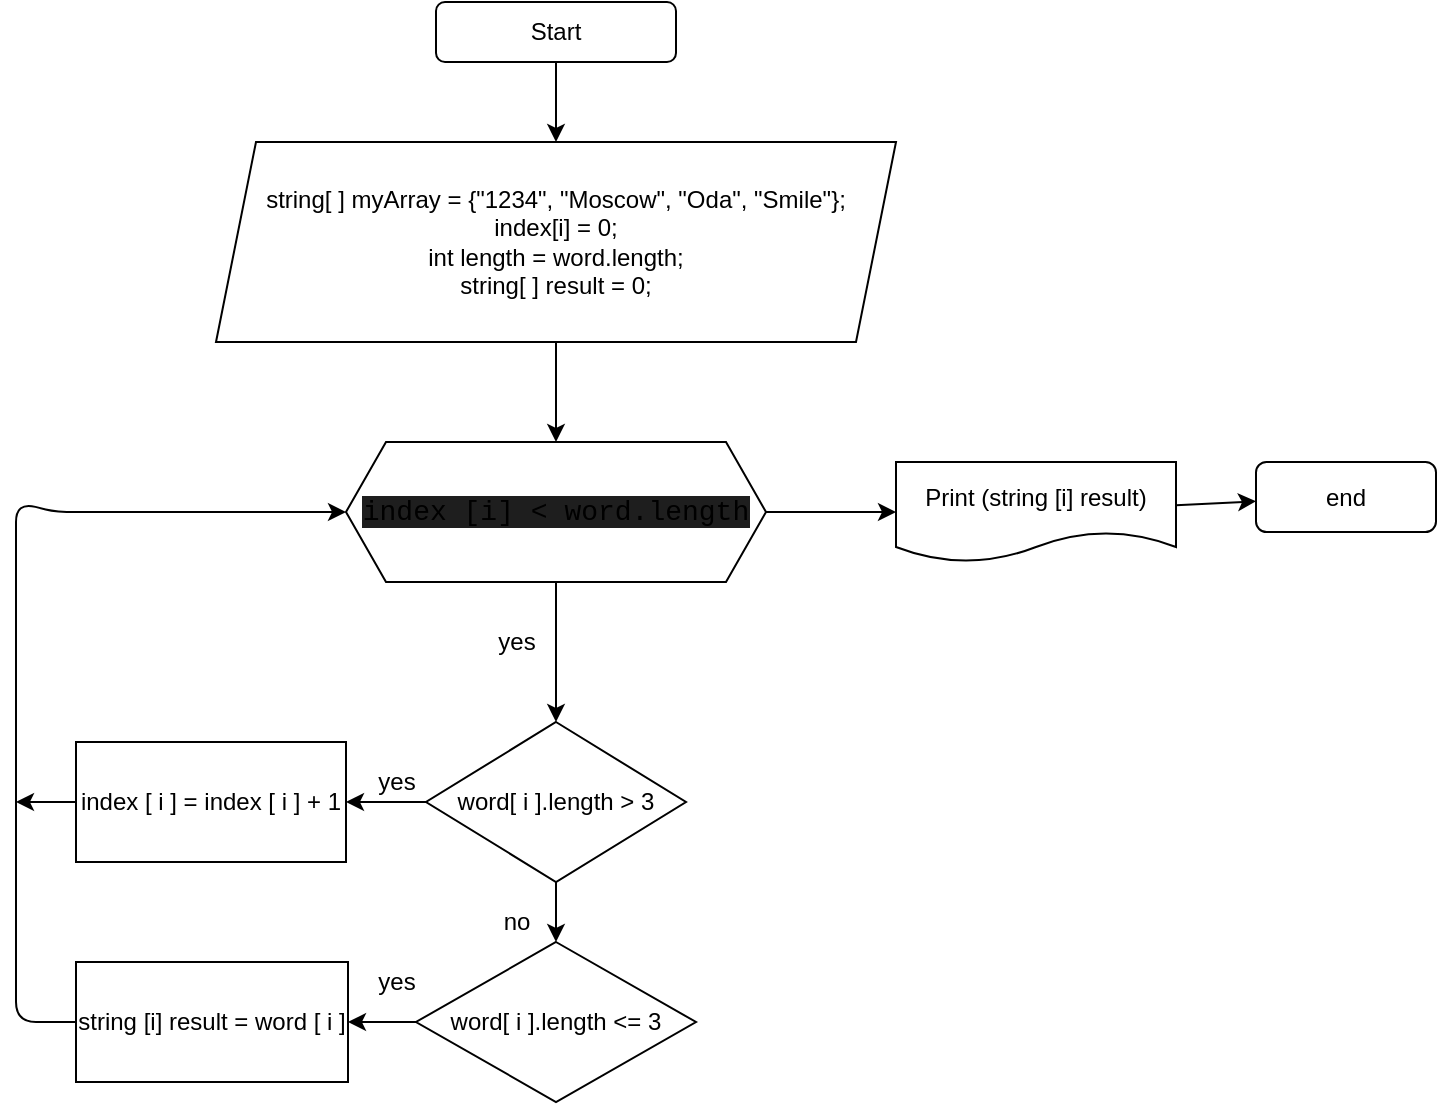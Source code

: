 <mxfile>
    <diagram id="8uHcilVIY4l3KLFmJI9Z" name="Страница 1">
        <mxGraphModel dx="549" dy="399" grid="1" gridSize="10" guides="1" tooltips="1" connect="1" arrows="1" fold="1" page="1" pageScale="1" pageWidth="827" pageHeight="1169" math="0" shadow="0">
            <root>
                <mxCell id="0"/>
                <mxCell id="1" parent="0"/>
                <mxCell id="11" value="" style="edgeStyle=none;html=1;" edge="1" parent="1" source="2" target="4">
                    <mxGeometry relative="1" as="geometry"/>
                </mxCell>
                <mxCell id="2" value="Start" style="rounded=1;whiteSpace=wrap;html=1;" parent="1" vertex="1">
                    <mxGeometry x="220" width="120" height="30" as="geometry"/>
                </mxCell>
                <mxCell id="12" value="" style="edgeStyle=none;html=1;" edge="1" parent="1" source="4">
                    <mxGeometry relative="1" as="geometry">
                        <mxPoint x="280" y="220" as="targetPoint"/>
                    </mxGeometry>
                </mxCell>
                <mxCell id="4" value="string[ ] myArray = {&quot;1234&quot;, &quot;Moscow&quot;, &quot;Oda&quot;, &quot;Smile&quot;};&lt;br&gt;index[i] = 0;&lt;br&gt;int length = word.length;&lt;br&gt;string[ ] result = 0;&lt;br&gt;" style="shape=parallelogram;perimeter=parallelogramPerimeter;whiteSpace=wrap;html=1;fixedSize=1;" parent="1" vertex="1">
                    <mxGeometry x="110" y="70" width="340" height="100" as="geometry"/>
                </mxCell>
                <mxCell id="29" value="" style="edgeStyle=none;html=1;" edge="1" parent="1" source="13" target="16">
                    <mxGeometry relative="1" as="geometry"/>
                </mxCell>
                <mxCell id="35" value="" style="edgeStyle=none;html=1;" edge="1" parent="1" source="13" target="33">
                    <mxGeometry relative="1" as="geometry"/>
                </mxCell>
                <mxCell id="13" value="word[ i ].length &amp;gt; 3" style="rhombus;whiteSpace=wrap;html=1;" vertex="1" parent="1">
                    <mxGeometry x="215" y="360" width="130" height="80" as="geometry"/>
                </mxCell>
                <mxCell id="40" value="" style="edgeStyle=none;html=1;" edge="1" parent="1" source="16">
                    <mxGeometry relative="1" as="geometry">
                        <mxPoint x="10" y="400" as="targetPoint"/>
                    </mxGeometry>
                </mxCell>
                <mxCell id="16" value="index [ i ] = index [ i ] + 1" style="rounded=0;whiteSpace=wrap;html=1;" vertex="1" parent="1">
                    <mxGeometry x="40" y="370" width="135" height="60" as="geometry"/>
                </mxCell>
                <mxCell id="38" style="edgeStyle=none;html=1;exitX=0;exitY=0.5;exitDx=0;exitDy=0;entryX=0;entryY=0.5;entryDx=0;entryDy=0;" edge="1" parent="1" source="19" target="23">
                    <mxGeometry relative="1" as="geometry">
                        <mxPoint x="170" y="250" as="targetPoint"/>
                        <Array as="points">
                            <mxPoint x="10" y="510"/>
                            <mxPoint x="10" y="250"/>
                            <mxPoint x="30" y="255"/>
                        </Array>
                    </mxGeometry>
                </mxCell>
                <mxCell id="19" value="string [i] result = word [ i ]" style="rounded=0;whiteSpace=wrap;html=1;" vertex="1" parent="1">
                    <mxGeometry x="40" y="480" width="136" height="60" as="geometry"/>
                </mxCell>
                <mxCell id="27" value="" style="edgeStyle=none;html=1;" edge="1" parent="1" source="23" target="13">
                    <mxGeometry relative="1" as="geometry"/>
                </mxCell>
                <mxCell id="44" value="" style="edgeStyle=none;html=1;" edge="1" parent="1" source="23" target="41">
                    <mxGeometry relative="1" as="geometry"/>
                </mxCell>
                <mxCell id="23" value="&lt;span style=&quot;font-family: &amp;#34;consolas&amp;#34; , &amp;#34;courier new&amp;#34; , monospace ; font-size: 14px ; background-color: rgb(30 , 30 , 30)&quot;&gt;index [i] &amp;lt; word.length&lt;/span&gt;" style="shape=hexagon;perimeter=hexagonPerimeter2;whiteSpace=wrap;html=1;fixedSize=1;" vertex="1" parent="1">
                    <mxGeometry x="175" y="220" width="210" height="70" as="geometry"/>
                </mxCell>
                <mxCell id="28" value="yes" style="text;html=1;align=center;verticalAlign=middle;resizable=0;points=[];autosize=1;strokeColor=none;fillColor=none;" vertex="1" parent="1">
                    <mxGeometry x="245" y="310" width="30" height="20" as="geometry"/>
                </mxCell>
                <mxCell id="30" value="yes" style="text;html=1;align=center;verticalAlign=middle;resizable=0;points=[];autosize=1;strokeColor=none;fillColor=none;" vertex="1" parent="1">
                    <mxGeometry x="185" y="380" width="30" height="20" as="geometry"/>
                </mxCell>
                <mxCell id="32" value="no" style="text;html=1;align=center;verticalAlign=middle;resizable=0;points=[];autosize=1;strokeColor=none;fillColor=none;" vertex="1" parent="1">
                    <mxGeometry x="245" y="450" width="30" height="20" as="geometry"/>
                </mxCell>
                <mxCell id="36" value="" style="edgeStyle=none;html=1;" edge="1" parent="1" source="33" target="19">
                    <mxGeometry relative="1" as="geometry"/>
                </mxCell>
                <mxCell id="33" value="&lt;span&gt;word[ i ].length &amp;lt;= 3&lt;/span&gt;" style="rhombus;whiteSpace=wrap;html=1;" vertex="1" parent="1">
                    <mxGeometry x="210" y="470" width="140" height="80" as="geometry"/>
                </mxCell>
                <mxCell id="37" value="yes" style="text;html=1;align=center;verticalAlign=middle;resizable=0;points=[];autosize=1;strokeColor=none;fillColor=none;" vertex="1" parent="1">
                    <mxGeometry x="185" y="480" width="30" height="20" as="geometry"/>
                </mxCell>
                <mxCell id="45" value="" style="edgeStyle=none;html=1;" edge="1" parent="1" source="41" target="43">
                    <mxGeometry relative="1" as="geometry"/>
                </mxCell>
                <mxCell id="41" value="Print (string [i] result)" style="shape=document;whiteSpace=wrap;html=1;boundedLbl=1;" vertex="1" parent="1">
                    <mxGeometry x="450" y="230" width="140" height="50" as="geometry"/>
                </mxCell>
                <mxCell id="43" value="end" style="rounded=1;whiteSpace=wrap;html=1;" vertex="1" parent="1">
                    <mxGeometry x="630" y="230" width="90" height="35" as="geometry"/>
                </mxCell>
            </root>
        </mxGraphModel>
    </diagram>
</mxfile>